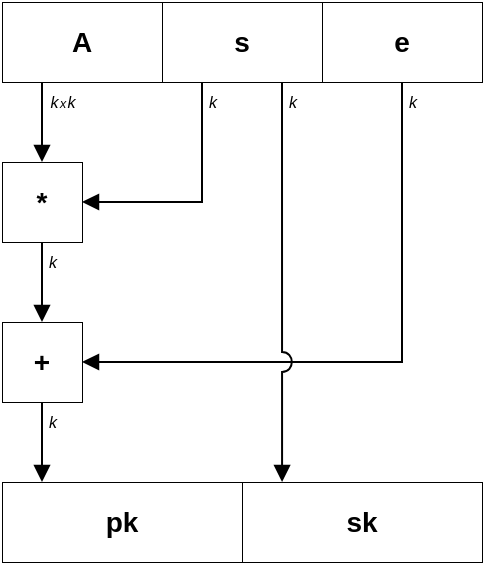 <mxfile version="20.3.0" type="device"><diagram id="kgpKYQtTHZ0yAKxKKP6v" name="Page-1"><mxGraphModel dx="1422" dy="905" grid="1" gridSize="10" guides="1" tooltips="1" connect="1" arrows="1" fold="1" page="1" pageScale="1" pageWidth="850" pageHeight="1100" math="0" shadow="0"><root><mxCell id="0"/><mxCell id="1" parent="0"/><mxCell id="3KpETBeqzy1ZQJSmCBxF-342" value="" style="rounded=0;whiteSpace=wrap;html=1;strokeWidth=0.5;fontFamily=Helvetica;fontSize=14;fillColor=default;" parent="1" vertex="1"><mxGeometry x="520" y="480" width="240" height="30" as="geometry"/></mxCell><mxCell id="3KpETBeqzy1ZQJSmCBxF-364" value="&lt;b&gt;pk&lt;/b&gt;" style="rounded=0;whiteSpace=wrap;html=1;strokeWidth=0.5;fontFamily=Helvetica;fontSize=14;fillColor=default;" parent="1" vertex="1"><mxGeometry x="520" y="480" width="120" height="40" as="geometry"/></mxCell><mxCell id="3KpETBeqzy1ZQJSmCBxF-365" value="&lt;b&gt;sk&lt;/b&gt;" style="rounded=0;whiteSpace=wrap;html=1;strokeWidth=0.5;fontFamily=Helvetica;fontSize=14;fillColor=default;" parent="1" vertex="1"><mxGeometry x="640" y="480" width="120" height="40" as="geometry"/></mxCell><mxCell id="3KpETBeqzy1ZQJSmCBxF-386" style="rounded=0;sketch=0;jumpStyle=arc;jumpSize=10;orthogonalLoop=1;jettySize=auto;html=1;shadow=0;fontFamily=Courier New;fontSize=8;endArrow=block;endFill=1;edgeStyle=orthogonalEdgeStyle;" parent="1" source="3KpETBeqzy1ZQJSmCBxF-336" target="3KpETBeqzy1ZQJSmCBxF-385" edge="1"><mxGeometry relative="1" as="geometry"><Array as="points"><mxPoint x="540" y="290"/><mxPoint x="540" y="290"/></Array></mxGeometry></mxCell><mxCell id="3KpETBeqzy1ZQJSmCBxF-336" value="&lt;b&gt;A&lt;/b&gt;" style="rounded=0;whiteSpace=wrap;html=1;strokeWidth=0.5;fontFamily=Helvetica;fontSize=14;fillColor=default;" parent="1" vertex="1"><mxGeometry x="520" y="240" width="80" height="40" as="geometry"/></mxCell><mxCell id="3KpETBeqzy1ZQJSmCBxF-387" style="edgeStyle=orthogonalEdgeStyle;rounded=0;sketch=0;jumpStyle=arc;jumpSize=10;orthogonalLoop=1;jettySize=auto;html=1;entryX=1;entryY=0.5;entryDx=0;entryDy=0;shadow=0;fontFamily=Courier New;fontSize=8;endArrow=block;endFill=1;" parent="1" source="3KpETBeqzy1ZQJSmCBxF-337" target="3KpETBeqzy1ZQJSmCBxF-385" edge="1"><mxGeometry relative="1" as="geometry"><Array as="points"><mxPoint x="620" y="340"/></Array></mxGeometry></mxCell><mxCell id="3KpETBeqzy1ZQJSmCBxF-337" value="&lt;b&gt;s&lt;/b&gt;" style="rounded=0;whiteSpace=wrap;html=1;strokeWidth=0.5;fontFamily=Helvetica;fontSize=14;fillColor=default;" parent="1" vertex="1"><mxGeometry x="600" y="240" width="80" height="40" as="geometry"/></mxCell><mxCell id="3KpETBeqzy1ZQJSmCBxF-389" style="edgeStyle=orthogonalEdgeStyle;rounded=0;sketch=0;jumpStyle=none;jumpSize=10;orthogonalLoop=1;jettySize=auto;html=1;entryX=1;entryY=0.5;entryDx=0;entryDy=0;shadow=0;fontFamily=Courier New;fontSize=8;endArrow=block;endFill=1;" parent="1" source="3KpETBeqzy1ZQJSmCBxF-338" target="3KpETBeqzy1ZQJSmCBxF-388" edge="1"><mxGeometry relative="1" as="geometry"><Array as="points"><mxPoint x="720" y="420"/></Array></mxGeometry></mxCell><mxCell id="3KpETBeqzy1ZQJSmCBxF-338" value="&lt;b&gt;e&lt;/b&gt;" style="rounded=0;whiteSpace=wrap;html=1;strokeWidth=0.5;fontFamily=Helvetica;fontSize=14;fillColor=default;" parent="1" vertex="1"><mxGeometry x="680" y="240" width="80" height="40" as="geometry"/></mxCell><mxCell id="3KpETBeqzy1ZQJSmCBxF-390" style="edgeStyle=orthogonalEdgeStyle;rounded=0;sketch=0;jumpStyle=arc;jumpSize=10;orthogonalLoop=1;jettySize=auto;html=1;entryX=0.5;entryY=0;entryDx=0;entryDy=0;shadow=0;fontFamily=Courier New;fontSize=8;endArrow=block;endFill=1;" parent="1" source="3KpETBeqzy1ZQJSmCBxF-385" target="3KpETBeqzy1ZQJSmCBxF-388" edge="1"><mxGeometry relative="1" as="geometry"/></mxCell><mxCell id="3KpETBeqzy1ZQJSmCBxF-385" value="&lt;b&gt;*&lt;/b&gt;" style="rounded=0;whiteSpace=wrap;html=1;strokeWidth=0.5;fontFamily=Helvetica;fontSize=14;fillColor=default;" parent="1" vertex="1"><mxGeometry x="520" y="320" width="40" height="40" as="geometry"/></mxCell><mxCell id="3KpETBeqzy1ZQJSmCBxF-392" style="edgeStyle=orthogonalEdgeStyle;rounded=0;sketch=0;jumpStyle=arc;jumpSize=10;orthogonalLoop=1;jettySize=auto;html=1;shadow=0;fontFamily=Courier New;fontSize=8;endArrow=block;endFill=1;" parent="1" source="3KpETBeqzy1ZQJSmCBxF-388" target="3KpETBeqzy1ZQJSmCBxF-364" edge="1"><mxGeometry relative="1" as="geometry"><mxPoint x="540" y="470" as="targetPoint"/><Array as="points"><mxPoint x="540" y="470"/><mxPoint x="540" y="470"/></Array></mxGeometry></mxCell><mxCell id="3KpETBeqzy1ZQJSmCBxF-388" value="&lt;b&gt;+&lt;/b&gt;" style="rounded=0;whiteSpace=wrap;html=1;strokeWidth=0.5;fontFamily=Helvetica;fontSize=14;fillColor=default;" parent="1" vertex="1"><mxGeometry x="520" y="400" width="40" height="40" as="geometry"/></mxCell><mxCell id="3KpETBeqzy1ZQJSmCBxF-395" style="edgeStyle=orthogonalEdgeStyle;rounded=0;sketch=0;jumpStyle=arc;jumpSize=10;orthogonalLoop=1;jettySize=auto;html=1;shadow=0;fontFamily=Courier New;fontSize=8;endArrow=block;endFill=1;entryX=0.167;entryY=0;entryDx=0;entryDy=0;entryPerimeter=0;" parent="1" source="3KpETBeqzy1ZQJSmCBxF-337" target="3KpETBeqzy1ZQJSmCBxF-365" edge="1"><mxGeometry relative="1" as="geometry"><mxPoint x="640" y="470" as="targetPoint"/><Array as="points"><mxPoint x="660" y="340"/><mxPoint x="660" y="340"/></Array></mxGeometry></mxCell><mxCell id="3KpETBeqzy1ZQJSmCBxF-396" value="&lt;i style=&quot;&quot;&gt;&lt;span style=&quot;&quot;&gt;k&lt;/span&gt;&lt;font style=&quot;font-size: 6px;&quot;&gt;x&lt;/font&gt;&lt;span style=&quot;&quot;&gt;k&lt;/span&gt;&lt;/i&gt;" style="text;html=1;align=center;verticalAlign=middle;resizable=0;points=[];autosize=1;strokeColor=none;fillColor=none;fontSize=8;fontFamily=Courier New;" parent="1" vertex="1"><mxGeometry x="530" y="280" width="40" height="20" as="geometry"/></mxCell><mxCell id="3KpETBeqzy1ZQJSmCBxF-397" value="&lt;i&gt;k&lt;/i&gt;" style="text;html=1;align=center;verticalAlign=middle;resizable=0;points=[];autosize=1;strokeColor=none;fillColor=none;fontSize=8;fontFamily=Courier New;" parent="1" vertex="1"><mxGeometry x="610" y="280" width="30" height="20" as="geometry"/></mxCell><mxCell id="3KpETBeqzy1ZQJSmCBxF-398" value="&lt;i&gt;k&lt;/i&gt;" style="text;html=1;align=center;verticalAlign=middle;resizable=0;points=[];autosize=1;strokeColor=none;fillColor=none;fontSize=8;fontFamily=Courier New;" parent="1" vertex="1"><mxGeometry x="650" y="280" width="30" height="20" as="geometry"/></mxCell><mxCell id="3KpETBeqzy1ZQJSmCBxF-400" value="&lt;i&gt;k&lt;/i&gt;" style="text;html=1;align=center;verticalAlign=middle;resizable=0;points=[];autosize=1;strokeColor=none;fillColor=none;fontSize=8;fontFamily=Courier New;" parent="1" vertex="1"><mxGeometry x="710" y="280" width="30" height="20" as="geometry"/></mxCell><mxCell id="3KpETBeqzy1ZQJSmCBxF-401" value="&lt;i&gt;k&lt;/i&gt;" style="text;html=1;align=center;verticalAlign=middle;resizable=0;points=[];autosize=1;strokeColor=none;fillColor=none;fontSize=8;fontFamily=Courier New;" parent="1" vertex="1"><mxGeometry x="530" y="360" width="30" height="20" as="geometry"/></mxCell><mxCell id="3KpETBeqzy1ZQJSmCBxF-402" value="&lt;i&gt;k&lt;/i&gt;" style="text;html=1;align=center;verticalAlign=middle;resizable=0;points=[];autosize=1;strokeColor=none;fillColor=none;fontSize=8;fontFamily=Courier New;" parent="1" vertex="1"><mxGeometry x="530" y="440" width="30" height="20" as="geometry"/></mxCell></root></mxGraphModel></diagram></mxfile>